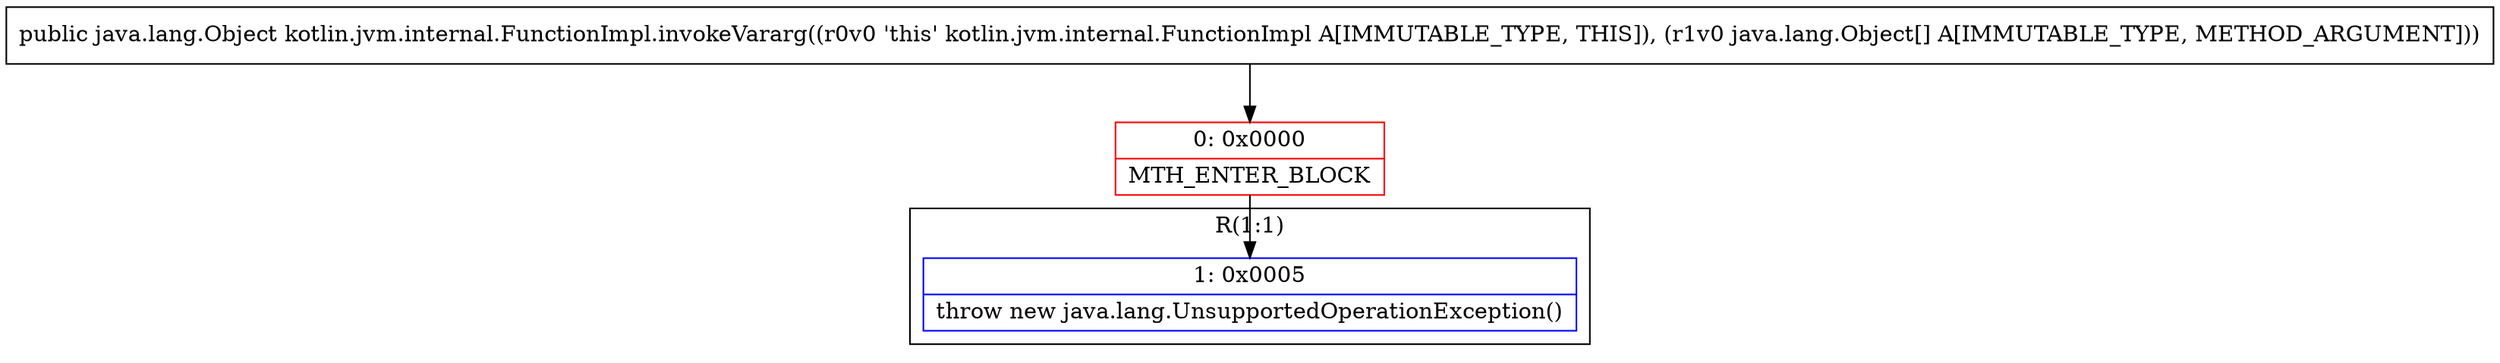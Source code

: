 digraph "CFG forkotlin.jvm.internal.FunctionImpl.invokeVararg([Ljava\/lang\/Object;)Ljava\/lang\/Object;" {
subgraph cluster_Region_518242697 {
label = "R(1:1)";
node [shape=record,color=blue];
Node_1 [shape=record,label="{1\:\ 0x0005|throw new java.lang.UnsupportedOperationException()\l}"];
}
Node_0 [shape=record,color=red,label="{0\:\ 0x0000|MTH_ENTER_BLOCK\l}"];
MethodNode[shape=record,label="{public java.lang.Object kotlin.jvm.internal.FunctionImpl.invokeVararg((r0v0 'this' kotlin.jvm.internal.FunctionImpl A[IMMUTABLE_TYPE, THIS]), (r1v0 java.lang.Object[] A[IMMUTABLE_TYPE, METHOD_ARGUMENT])) }"];
MethodNode -> Node_0;
Node_0 -> Node_1;
}

